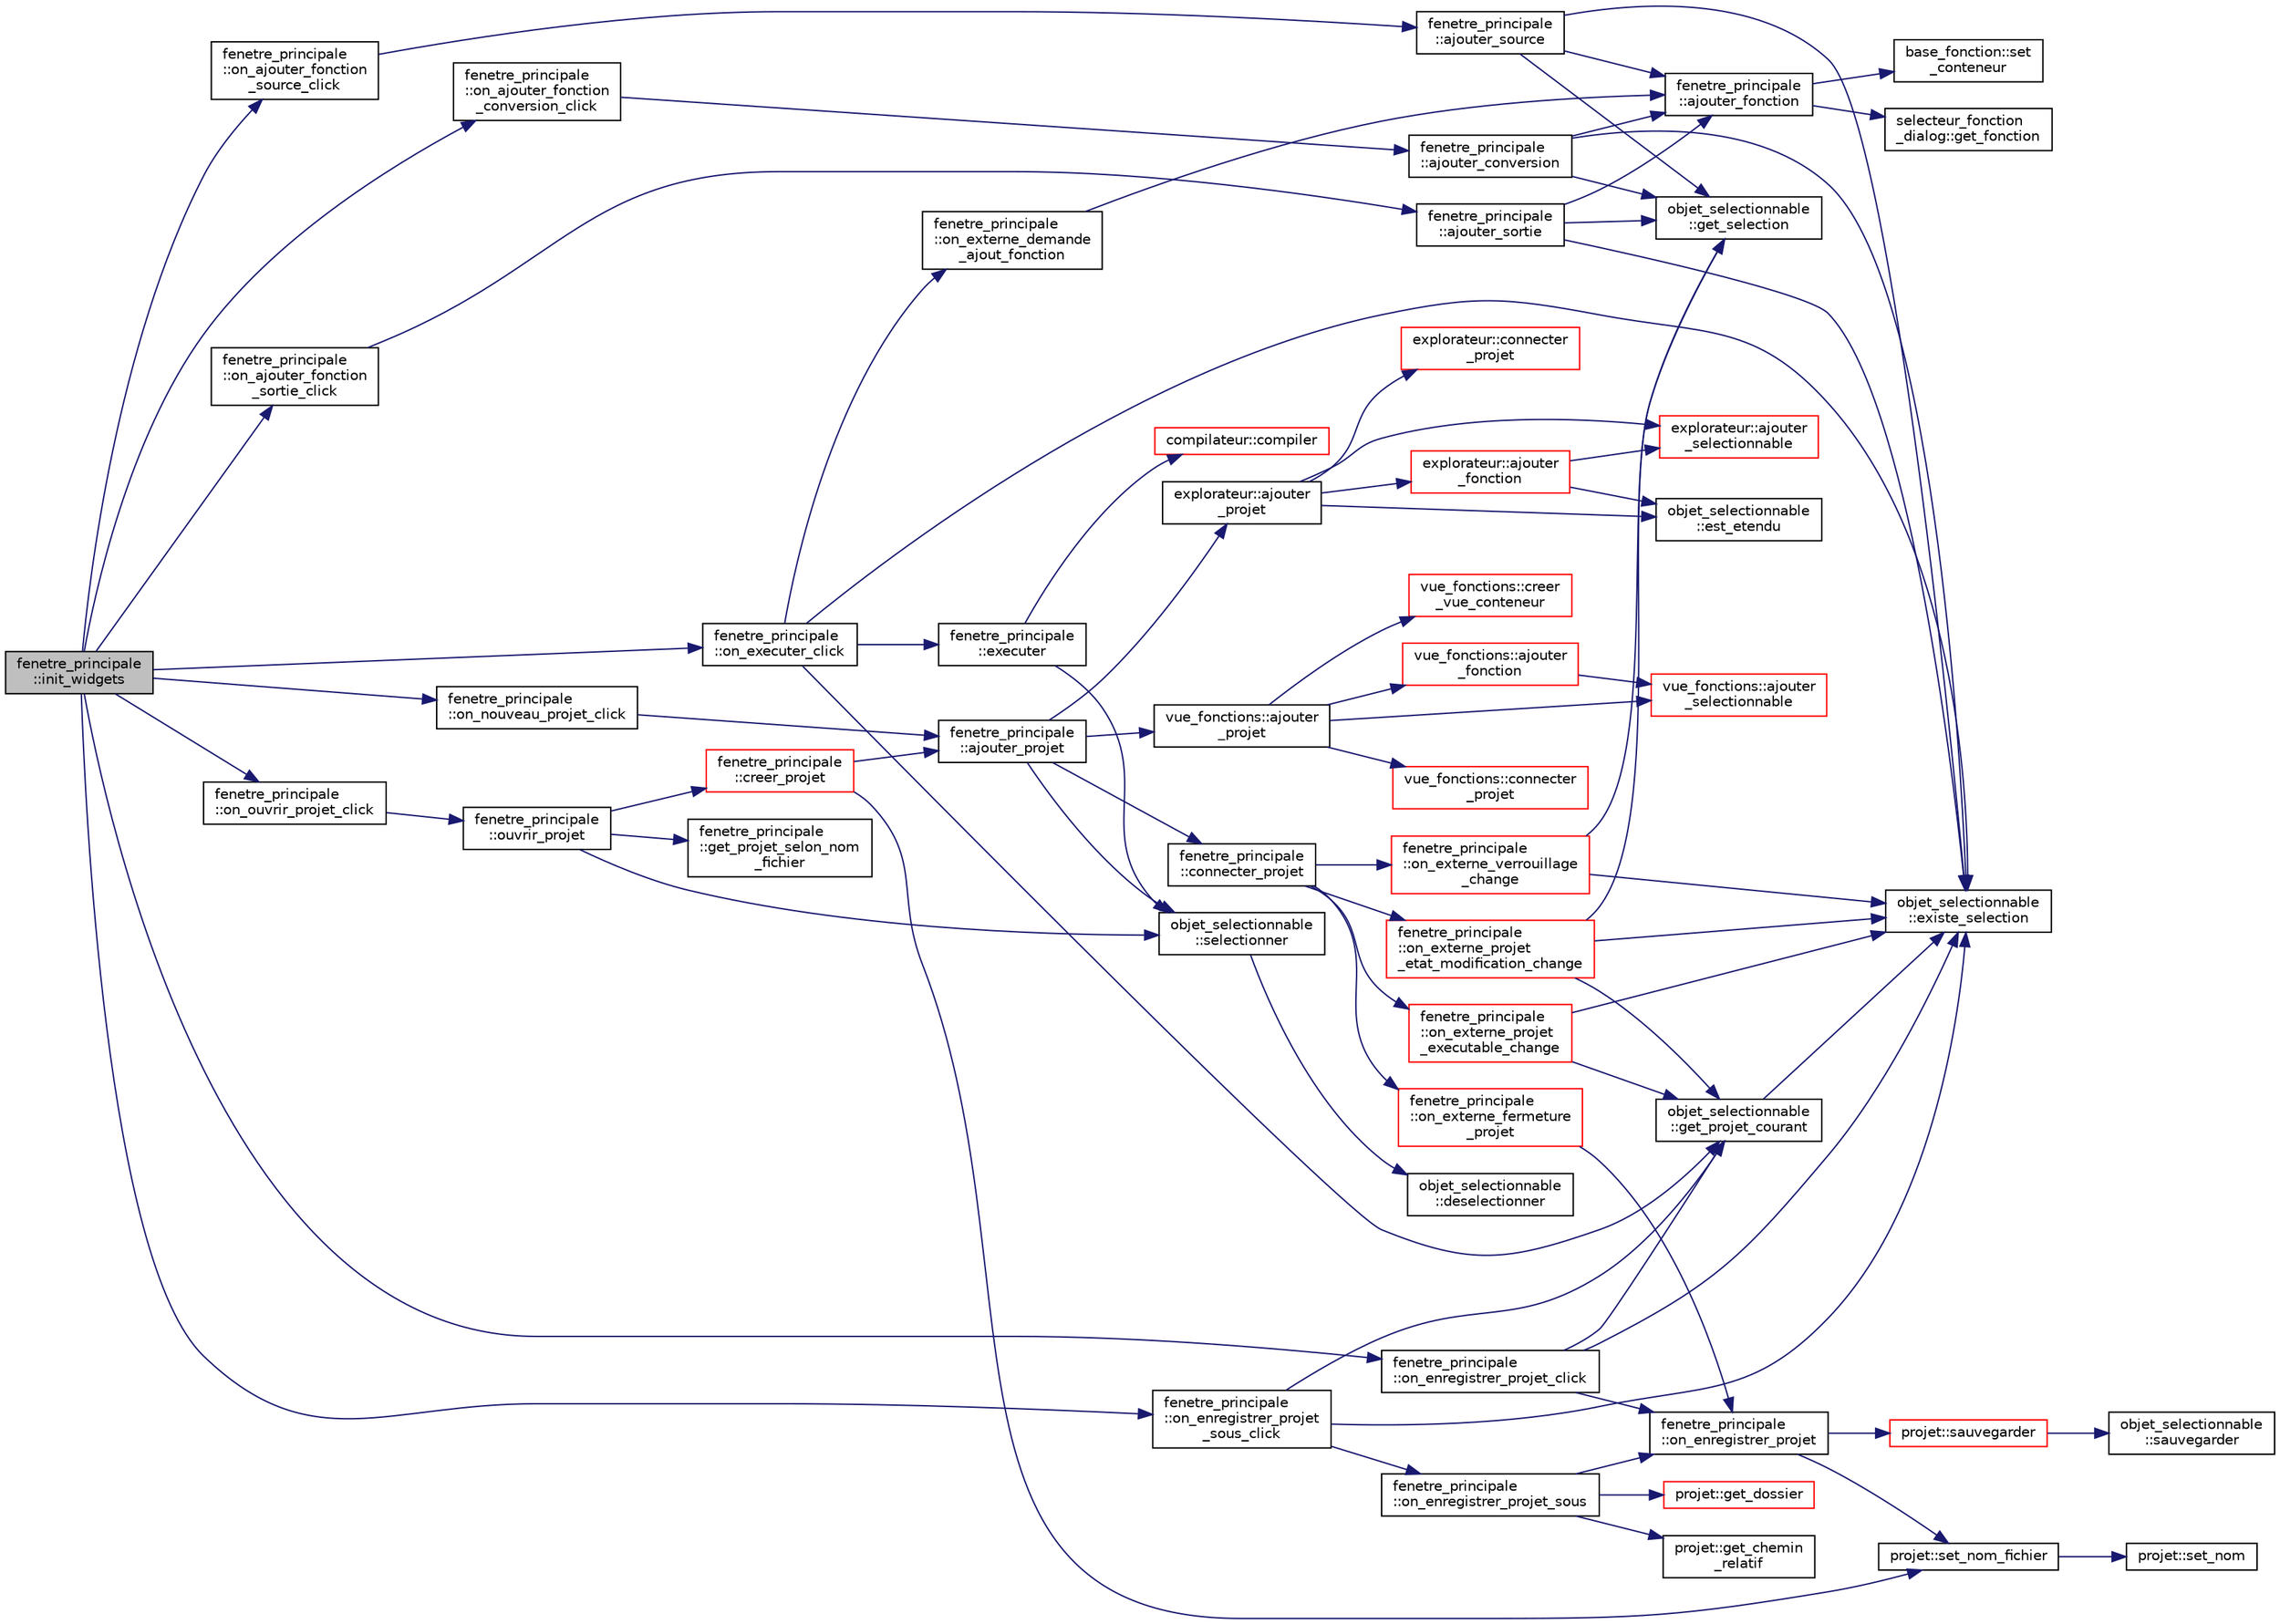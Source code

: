 digraph "fenetre_principale::init_widgets"
{
  edge [fontname="Helvetica",fontsize="10",labelfontname="Helvetica",labelfontsize="10"];
  node [fontname="Helvetica",fontsize="10",shape=record];
  rankdir="LR";
  Node927 [label="fenetre_principale\l::init_widgets",height=0.2,width=0.4,color="black", fillcolor="grey75", style="filled", fontcolor="black"];
  Node927 -> Node928 [color="midnightblue",fontsize="10",style="solid",fontname="Helvetica"];
  Node928 [label="fenetre_principale\l::on_ajouter_fonction\l_source_click",height=0.2,width=0.4,color="black", fillcolor="white", style="filled",URL="$classfenetre__principale.html#ae47493f20c2c9fa06ca2c769a3e84385",tooltip="Fonction appelée lorsque le bouton ajouter_fonction_source est activé. "];
  Node928 -> Node929 [color="midnightblue",fontsize="10",style="solid",fontname="Helvetica"];
  Node929 [label="fenetre_principale\l::ajouter_source",height=0.2,width=0.4,color="black", fillcolor="white", style="filled",URL="$classfenetre__principale.html#a37fea3c3c147a79b3d6524b076f0eddb",tooltip="Ajoute une source au projet courant. "];
  Node929 -> Node930 [color="midnightblue",fontsize="10",style="solid",fontname="Helvetica"];
  Node930 [label="objet_selectionnable\l::existe_selection",height=0.2,width=0.4,color="black", fillcolor="white", style="filled",URL="$classobjet__selectionnable.html#ad3c9ec08e1036a463b6b82176d52364d",tooltip="Indique s&#39;il existe un objet sélectionné. "];
  Node929 -> Node931 [color="midnightblue",fontsize="10",style="solid",fontname="Helvetica"];
  Node931 [label="fenetre_principale\l::ajouter_fonction",height=0.2,width=0.4,color="black", fillcolor="white", style="filled",URL="$classfenetre__principale.html#a0257f102b5827b67ca870579e062232e",tooltip="Ajoute une fonction dans un conteneur donné. "];
  Node931 -> Node932 [color="midnightblue",fontsize="10",style="solid",fontname="Helvetica"];
  Node932 [label="selecteur_fonction\l_dialog::get_fonction",height=0.2,width=0.4,color="black", fillcolor="white", style="filled",URL="$classselecteur__fonction__dialog.html#a35a75e577db0e5ca0e9ac64b5202e176",tooltip="Accessur de la fonction créée. "];
  Node931 -> Node933 [color="midnightblue",fontsize="10",style="solid",fontname="Helvetica"];
  Node933 [label="base_fonction::set\l_conteneur",height=0.2,width=0.4,color="black", fillcolor="white", style="filled",URL="$classbase__fonction.html#aa487a07ab1961bfbdf04ddd3c72b4d3c",tooltip="Initialise le conteneur de la fonction. "];
  Node929 -> Node934 [color="midnightblue",fontsize="10",style="solid",fontname="Helvetica"];
  Node934 [label="objet_selectionnable\l::get_selection",height=0.2,width=0.4,color="black", fillcolor="white", style="filled",URL="$classobjet__selectionnable.html#ae6be76843c7b502410ec8d2c1fff88a3",tooltip="Retourne l&#39;objet sélectionné. "];
  Node927 -> Node935 [color="midnightblue",fontsize="10",style="solid",fontname="Helvetica"];
  Node935 [label="fenetre_principale\l::on_ajouter_fonction\l_conversion_click",height=0.2,width=0.4,color="black", fillcolor="white", style="filled",URL="$classfenetre__principale.html#a1b24b555b5667d30268c63863c0ab125",tooltip="Fonction appelée lorsque le bouton ajouter_fonction_conversion est activé. "];
  Node935 -> Node936 [color="midnightblue",fontsize="10",style="solid",fontname="Helvetica"];
  Node936 [label="fenetre_principale\l::ajouter_conversion",height=0.2,width=0.4,color="black", fillcolor="white", style="filled",URL="$classfenetre__principale.html#a293eba9375bed6685f70ca228705f272",tooltip="Ajoute une fonction de conversion au projet courant. "];
  Node936 -> Node930 [color="midnightblue",fontsize="10",style="solid",fontname="Helvetica"];
  Node936 -> Node931 [color="midnightblue",fontsize="10",style="solid",fontname="Helvetica"];
  Node936 -> Node934 [color="midnightblue",fontsize="10",style="solid",fontname="Helvetica"];
  Node927 -> Node937 [color="midnightblue",fontsize="10",style="solid",fontname="Helvetica"];
  Node937 [label="fenetre_principale\l::on_ajouter_fonction\l_sortie_click",height=0.2,width=0.4,color="black", fillcolor="white", style="filled",URL="$classfenetre__principale.html#af3ab2cbc45aa7e1831b24a8e5c94d423",tooltip="Fonction appelée lorsque le bouton ajouter_fonction_sortie est activé. "];
  Node937 -> Node938 [color="midnightblue",fontsize="10",style="solid",fontname="Helvetica"];
  Node938 [label="fenetre_principale\l::ajouter_sortie",height=0.2,width=0.4,color="black", fillcolor="white", style="filled",URL="$classfenetre__principale.html#a0b7b8e85f386cf7bd698cdd9606b3dcb",tooltip="Ajoute une sortie au projet courant. "];
  Node938 -> Node930 [color="midnightblue",fontsize="10",style="solid",fontname="Helvetica"];
  Node938 -> Node931 [color="midnightblue",fontsize="10",style="solid",fontname="Helvetica"];
  Node938 -> Node934 [color="midnightblue",fontsize="10",style="solid",fontname="Helvetica"];
  Node927 -> Node939 [color="midnightblue",fontsize="10",style="solid",fontname="Helvetica"];
  Node939 [label="fenetre_principale\l::on_nouveau_projet_click",height=0.2,width=0.4,color="black", fillcolor="white", style="filled",URL="$classfenetre__principale.html#a996d82fe40208395b83e32035ff81369",tooltip="Fonction appelée lorsque le bouton ajouter_nouveau_projet est activé. "];
  Node939 -> Node940 [color="midnightblue",fontsize="10",style="solid",fontname="Helvetica"];
  Node940 [label="fenetre_principale\l::ajouter_projet",height=0.2,width=0.4,color="black", fillcolor="white", style="filled",URL="$classfenetre__principale.html#a36f89a276a3e7c84f23e953a1d1ed4c2",tooltip="Ajoute un nouveau projet donné. "];
  Node940 -> Node941 [color="midnightblue",fontsize="10",style="solid",fontname="Helvetica"];
  Node941 [label="explorateur::ajouter\l_projet",height=0.2,width=0.4,color="black", fillcolor="white", style="filled",URL="$classexplorateur.html#a187e3de9d541231a4e42cc18dd164c01",tooltip="Ajoute un projet dans l&#39;explorateur. "];
  Node941 -> Node942 [color="midnightblue",fontsize="10",style="solid",fontname="Helvetica"];
  Node942 [label="explorateur::ajouter\l_selectionnable",height=0.2,width=0.4,color="red", fillcolor="white", style="filled",URL="$classexplorateur.html#a887540b504bdc698ba2b8736fe0e9fdc",tooltip="Ajoute un objet sélectionnable à l&#39;explorateur. "];
  Node941 -> Node948 [color="midnightblue",fontsize="10",style="solid",fontname="Helvetica"];
  Node948 [label="explorateur::connecter\l_projet",height=0.2,width=0.4,color="red", fillcolor="white", style="filled",URL="$classexplorateur.html#a2a297d8a36310f5b657c06e13cff0b06",tooltip="Ajoute les connects pour un projet donné. "];
  Node941 -> Node950 [color="midnightblue",fontsize="10",style="solid",fontname="Helvetica"];
  Node950 [label="explorateur::ajouter\l_fonction",height=0.2,width=0.4,color="red", fillcolor="white", style="filled",URL="$classexplorateur.html#a9da9de05eb1380d7dc9d0dddd85f2432",tooltip="Ajoute une fonction à l&#39;explorateur. "];
  Node950 -> Node942 [color="midnightblue",fontsize="10",style="solid",fontname="Helvetica"];
  Node950 -> Node956 [color="midnightblue",fontsize="10",style="solid",fontname="Helvetica"];
  Node956 [label="objet_selectionnable\l::est_etendu",height=0.2,width=0.4,color="black", fillcolor="white", style="filled",URL="$classobjet__selectionnable.html#af1e714963d861a9895ff590531396707",tooltip="Indique si l&#39;objet est étendu. "];
  Node941 -> Node956 [color="midnightblue",fontsize="10",style="solid",fontname="Helvetica"];
  Node940 -> Node975 [color="midnightblue",fontsize="10",style="solid",fontname="Helvetica"];
  Node975 [label="vue_fonctions::ajouter\l_projet",height=0.2,width=0.4,color="black", fillcolor="white", style="filled",URL="$classvue__fonctions.html#ac4069084e2d6cbc37f12f6c83519b1b0",tooltip="Ajoute un projet disponible à la vue. "];
  Node975 -> Node976 [color="midnightblue",fontsize="10",style="solid",fontname="Helvetica"];
  Node976 [label="vue_fonctions::ajouter\l_selectionnable",height=0.2,width=0.4,color="red", fillcolor="white", style="filled",URL="$classvue__fonctions.html#a77d4c5f3bb2ec3a1160c1d05c23b8bb0",tooltip="Ajoute un objet sélectionnable à la vue. "];
  Node975 -> Node991 [color="midnightblue",fontsize="10",style="solid",fontname="Helvetica"];
  Node991 [label="vue_fonctions::connecter\l_projet",height=0.2,width=0.4,color="red", fillcolor="white", style="filled",URL="$classvue__fonctions.html#a7a1bbb16655ef76c7ed9fe1eadc085fa",tooltip="Ajoute les connections pour un projet donné. "];
  Node975 -> Node993 [color="midnightblue",fontsize="10",style="solid",fontname="Helvetica"];
  Node993 [label="vue_fonctions::ajouter\l_fonction",height=0.2,width=0.4,color="red", fillcolor="white", style="filled",URL="$classvue__fonctions.html#a5a635af08c44943e09830be4d8f6d041",tooltip="Ajoute une fonction disponible à la vue. "];
  Node993 -> Node976 [color="midnightblue",fontsize="10",style="solid",fontname="Helvetica"];
  Node975 -> Node979 [color="midnightblue",fontsize="10",style="solid",fontname="Helvetica"];
  Node979 [label="vue_fonctions::creer\l_vue_conteneur",height=0.2,width=0.4,color="red", fillcolor="white", style="filled",URL="$classvue__fonctions.html#a43f442e02fedae787e0027e5c766cab4",tooltip="Crée la vue à partir du conteneur courant. "];
  Node940 -> Node1002 [color="midnightblue",fontsize="10",style="solid",fontname="Helvetica"];
  Node1002 [label="fenetre_principale\l::connecter_projet",height=0.2,width=0.4,color="black", fillcolor="white", style="filled",URL="$classfenetre__principale.html#a8a3a74f711670339243baf7c08d7ca05",tooltip="Ajoute les connections pour un projet donné. "];
  Node1002 -> Node1003 [color="midnightblue",fontsize="10",style="solid",fontname="Helvetica"];
  Node1003 [label="fenetre_principale\l::on_externe_projet\l_etat_modification_change",height=0.2,width=0.4,color="red", fillcolor="white", style="filled",URL="$classfenetre__principale.html#aa3031f71451237710b8e71ffc9df4f23",tooltip="Fonction appelée lorsque l&#39;état de modification d&#39;un projet change. "];
  Node1003 -> Node930 [color="midnightblue",fontsize="10",style="solid",fontname="Helvetica"];
  Node1003 -> Node1004 [color="midnightblue",fontsize="10",style="solid",fontname="Helvetica"];
  Node1004 [label="objet_selectionnable\l::get_projet_courant",height=0.2,width=0.4,color="black", fillcolor="white", style="filled",URL="$classobjet__selectionnable.html#afdc2163828d829f786887b60e11e4717",tooltip="Retourne le projet de la sélection courante. "];
  Node1004 -> Node930 [color="midnightblue",fontsize="10",style="solid",fontname="Helvetica"];
  Node1003 -> Node934 [color="midnightblue",fontsize="10",style="solid",fontname="Helvetica"];
  Node1002 -> Node1014 [color="midnightblue",fontsize="10",style="solid",fontname="Helvetica"];
  Node1014 [label="fenetre_principale\l::on_externe_projet\l_executable_change",height=0.2,width=0.4,color="red", fillcolor="white", style="filled",URL="$classfenetre__principale.html#aac51e3e43a291658385b410ad158f24d",tooltip="Fonction appelée lorsque l&#39;état d&#39;exécutabitlité d&#39;un projet change. "];
  Node1014 -> Node930 [color="midnightblue",fontsize="10",style="solid",fontname="Helvetica"];
  Node1014 -> Node1004 [color="midnightblue",fontsize="10",style="solid",fontname="Helvetica"];
  Node1002 -> Node1017 [color="midnightblue",fontsize="10",style="solid",fontname="Helvetica"];
  Node1017 [label="fenetre_principale\l::on_externe_verrouillage\l_change",height=0.2,width=0.4,color="red", fillcolor="white", style="filled",URL="$classfenetre__principale.html#a6a720767a355118833f47fdf265f134b",tooltip="Fonction appelée lorsqu&#39;il y a un changement de verrouillage d&#39;un objet. "];
  Node1017 -> Node930 [color="midnightblue",fontsize="10",style="solid",fontname="Helvetica"];
  Node1017 -> Node934 [color="midnightblue",fontsize="10",style="solid",fontname="Helvetica"];
  Node1002 -> Node1018 [color="midnightblue",fontsize="10",style="solid",fontname="Helvetica"];
  Node1018 [label="fenetre_principale\l::on_externe_fermeture\l_projet",height=0.2,width=0.4,color="red", fillcolor="white", style="filled",URL="$classfenetre__principale.html#aed193870fa2381dc3add068169629d7b",tooltip="Fonction appelée lorsqu&#39;il y a une demande externe de fermeture d&#39;un projet. "];
  Node1018 -> Node1019 [color="midnightblue",fontsize="10",style="solid",fontname="Helvetica"];
  Node1019 [label="fenetre_principale\l::on_enregistrer_projet",height=0.2,width=0.4,color="black", fillcolor="white", style="filled",URL="$classfenetre__principale.html#a31a75b71153c61bb51cc1226eed99cfa",tooltip="Enregistre un projet donné avec un nom de fichier spécifié. "];
  Node1019 -> Node1020 [color="midnightblue",fontsize="10",style="solid",fontname="Helvetica"];
  Node1020 [label="projet::set_nom_fichier",height=0.2,width=0.4,color="black", fillcolor="white", style="filled",URL="$classprojet.html#ad8800652d03f73eaad197af702d3d133",tooltip="Initialise le nom du fchier. "];
  Node1020 -> Node1021 [color="midnightblue",fontsize="10",style="solid",fontname="Helvetica"];
  Node1021 [label="projet::set_nom",height=0.2,width=0.4,color="black", fillcolor="white", style="filled",URL="$classprojet.html#a3020254e65eb57b4c36bf7990021ad2b",tooltip="Initialise le nom du projet. "];
  Node1019 -> Node1022 [color="midnightblue",fontsize="10",style="solid",fontname="Helvetica"];
  Node1022 [label="projet::sauvegarder",height=0.2,width=0.4,color="red", fillcolor="white", style="filled",URL="$classprojet.html#a83aaa7aa7215729f319047a1f74d0a31",tooltip="Sauvegarde le projet dans un flux donné. "];
  Node1022 -> Node1023 [color="midnightblue",fontsize="10",style="solid",fontname="Helvetica"];
  Node1023 [label="objet_selectionnable\l::sauvegarder",height=0.2,width=0.4,color="black", fillcolor="white", style="filled",URL="$classobjet__selectionnable.html#af4f1e02d8ede68cfb073770ed85e4899",tooltip="Sauvegarde l&#39;objet sélectionnable dans un flux donné. "];
  Node940 -> Node1027 [color="midnightblue",fontsize="10",style="solid",fontname="Helvetica"];
  Node1027 [label="objet_selectionnable\l::selectionner",height=0.2,width=0.4,color="black", fillcolor="white", style="filled",URL="$classobjet__selectionnable.html#a645da22be6e3f8747086da238e788fb9",tooltip="Sélectionne l&#39;objet. "];
  Node1027 -> Node1026 [color="midnightblue",fontsize="10",style="solid",fontname="Helvetica"];
  Node1026 [label="objet_selectionnable\l::deselectionner",height=0.2,width=0.4,color="black", fillcolor="white", style="filled",URL="$classobjet__selectionnable.html#a555085da89b30b07349064bb54a26138",tooltip="Désélectionne l&#39;objet sélectionné. "];
  Node927 -> Node1028 [color="midnightblue",fontsize="10",style="solid",fontname="Helvetica"];
  Node1028 [label="fenetre_principale\l::on_enregistrer_projet_click",height=0.2,width=0.4,color="black", fillcolor="white", style="filled",URL="$classfenetre__principale.html#a59ac4b187a775040c20edeaae0ee0c72",tooltip="Fonction appelée lorsque le bouton sauvegarder_projet est activé. "];
  Node1028 -> Node930 [color="midnightblue",fontsize="10",style="solid",fontname="Helvetica"];
  Node1028 -> Node1019 [color="midnightblue",fontsize="10",style="solid",fontname="Helvetica"];
  Node1028 -> Node1004 [color="midnightblue",fontsize="10",style="solid",fontname="Helvetica"];
  Node927 -> Node1029 [color="midnightblue",fontsize="10",style="solid",fontname="Helvetica"];
  Node1029 [label="fenetre_principale\l::on_enregistrer_projet\l_sous_click",height=0.2,width=0.4,color="black", fillcolor="white", style="filled",URL="$classfenetre__principale.html#abfa501fd3ad51ee1b9aa937d3693fcf3",tooltip="Fonction appelée lorsque le bouton sauvegarder_projet_sous est activé. "];
  Node1029 -> Node930 [color="midnightblue",fontsize="10",style="solid",fontname="Helvetica"];
  Node1029 -> Node1030 [color="midnightblue",fontsize="10",style="solid",fontname="Helvetica"];
  Node1030 [label="fenetre_principale\l::on_enregistrer_projet_sous",height=0.2,width=0.4,color="black", fillcolor="white", style="filled",URL="$classfenetre__principale.html#adaef8393373145bd29e7c168b518ede4",tooltip="Enregistre un projet donné sous. "];
  Node1030 -> Node1031 [color="midnightblue",fontsize="10",style="solid",fontname="Helvetica"];
  Node1031 [label="projet::get_chemin\l_relatif",height=0.2,width=0.4,color="black", fillcolor="white", style="filled",URL="$classprojet.html#ace3c0d5119e691d6796d1ab26c244b51",tooltip="Retourne le chemin relatif du fichier du projet. "];
  Node1030 -> Node1032 [color="midnightblue",fontsize="10",style="solid",fontname="Helvetica"];
  Node1032 [label="projet::get_dossier",height=0.2,width=0.4,color="red", fillcolor="white", style="filled",URL="$classprojet.html#a090c95e58831875cf4e81928c1d75b7e",tooltip="Retourne le dossier du projet. "];
  Node1030 -> Node1019 [color="midnightblue",fontsize="10",style="solid",fontname="Helvetica"];
  Node1029 -> Node1004 [color="midnightblue",fontsize="10",style="solid",fontname="Helvetica"];
  Node927 -> Node1034 [color="midnightblue",fontsize="10",style="solid",fontname="Helvetica"];
  Node1034 [label="fenetre_principale\l::on_ouvrir_projet_click",height=0.2,width=0.4,color="black", fillcolor="white", style="filled",URL="$classfenetre__principale.html#a039da339c2af0c8d2e7f5ccdf01b1efd",tooltip="Fonction appelée lorsque le bouton ouvrir_projet est activé. "];
  Node1034 -> Node1035 [color="midnightblue",fontsize="10",style="solid",fontname="Helvetica"];
  Node1035 [label="fenetre_principale\l::ouvrir_projet",height=0.2,width=0.4,color="black", fillcolor="white", style="filled",URL="$classfenetre__principale.html#a29c30ebdff8babde6262e546b23dbcc6",tooltip="Ouvre un projet. "];
  Node1035 -> Node1036 [color="midnightblue",fontsize="10",style="solid",fontname="Helvetica"];
  Node1036 [label="fenetre_principale\l::get_projet_selon_nom\l_fichier",height=0.2,width=0.4,color="black", fillcolor="white", style="filled",URL="$classfenetre__principale.html#a8ec58b76590249df5755dcdef995d8b3",tooltip="Retourne un projet d&#39;un nom de fichier donné. "];
  Node1035 -> Node1027 [color="midnightblue",fontsize="10",style="solid",fontname="Helvetica"];
  Node1035 -> Node1037 [color="midnightblue",fontsize="10",style="solid",fontname="Helvetica"];
  Node1037 [label="fenetre_principale\l::creer_projet",height=0.2,width=0.4,color="red", fillcolor="white", style="filled",URL="$classfenetre__principale.html#a719b7500e3608be49652e8ddd8d97af0",tooltip="Crée un projet à partir d&#39;une source xml. "];
  Node1037 -> Node1020 [color="midnightblue",fontsize="10",style="solid",fontname="Helvetica"];
  Node1037 -> Node940 [color="midnightblue",fontsize="10",style="solid",fontname="Helvetica"];
  Node927 -> Node1074 [color="midnightblue",fontsize="10",style="solid",fontname="Helvetica"];
  Node1074 [label="fenetre_principale\l::on_executer_click",height=0.2,width=0.4,color="black", fillcolor="white", style="filled",URL="$classfenetre__principale.html#aba0b906c46a478aab7e71abd51cf6a6a",tooltip="Fonction appelée lorsque le bouton executer est activé. "];
  Node1074 -> Node930 [color="midnightblue",fontsize="10",style="solid",fontname="Helvetica"];
  Node1074 -> Node1075 [color="midnightblue",fontsize="10",style="solid",fontname="Helvetica"];
  Node1075 [label="fenetre_principale\l::executer",height=0.2,width=0.4,color="black", fillcolor="white", style="filled",URL="$classfenetre__principale.html#aecfd9b9b6bd3ee7d5157485986c98b86",tooltip="Execute un projet donné. "];
  Node1075 -> Node1076 [color="midnightblue",fontsize="10",style="solid",fontname="Helvetica"];
  Node1076 [label="compilateur::compiler",height=0.2,width=0.4,color="red", fillcolor="white", style="filled",URL="$classcompilateur.html#a847c4296256de3cae0436b68bf9e6931",tooltip="Compile un projet donné. "];
  Node1075 -> Node1027 [color="midnightblue",fontsize="10",style="solid",fontname="Helvetica"];
  Node1074 -> Node1004 [color="midnightblue",fontsize="10",style="solid",fontname="Helvetica"];
  Node1074 -> Node1091 [color="midnightblue",fontsize="10",style="solid",fontname="Helvetica"];
  Node1091 [label="fenetre_principale\l::on_externe_demande\l_ajout_fonction",height=0.2,width=0.4,color="black", fillcolor="white", style="filled",URL="$classfenetre__principale.html#afd877cacd6b210f002e5728eab9aee2b",tooltip="Fonction appelée lorsqu&#39;il y a une demande externe d&#39;ajout de fonction. "];
  Node1091 -> Node931 [color="midnightblue",fontsize="10",style="solid",fontname="Helvetica"];
}
